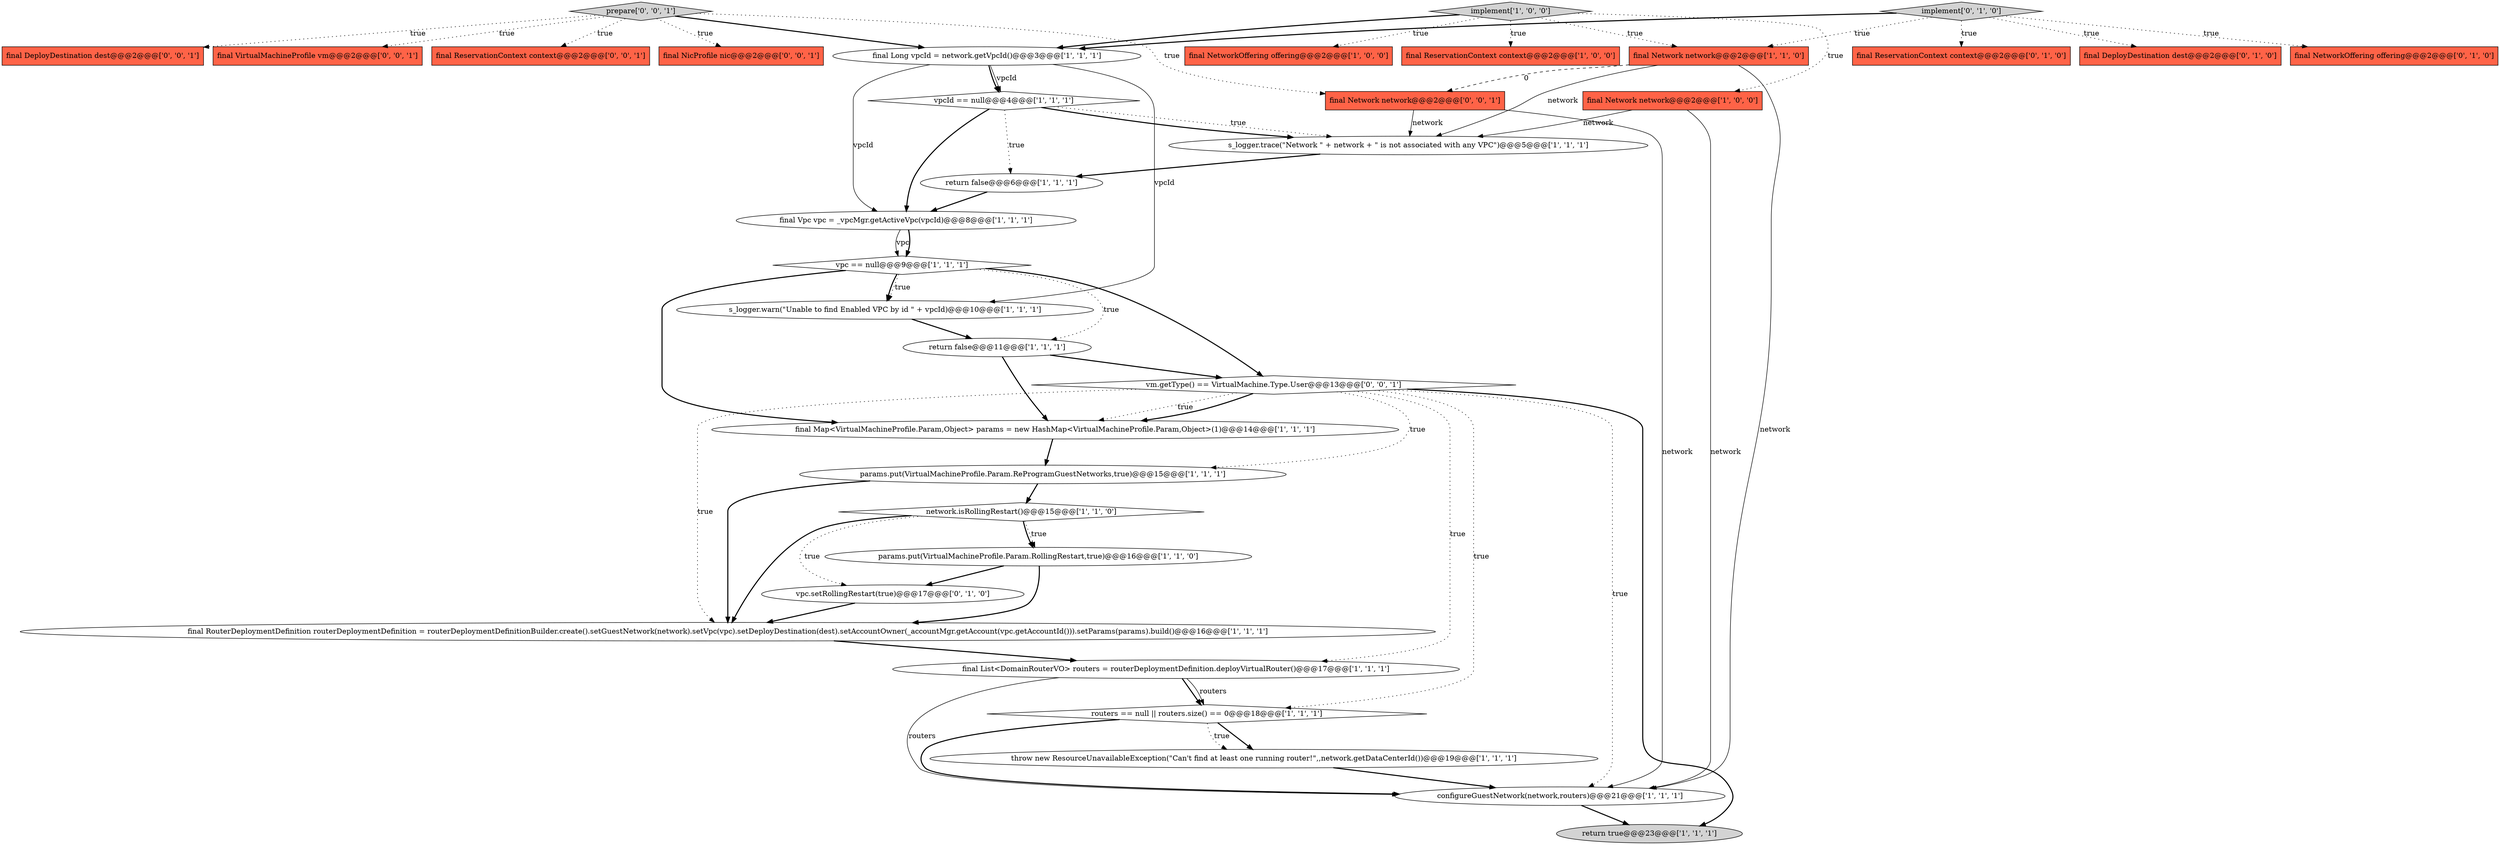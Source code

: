 digraph {
34 [style = filled, label = "vm.getType() == VirtualMachine.Type.User@@@13@@@['0', '0', '1']", fillcolor = white, shape = diamond image = "AAA0AAABBB3BBB"];
21 [style = filled, label = "return false@@@11@@@['1', '1', '1']", fillcolor = white, shape = ellipse image = "AAA0AAABBB1BBB"];
3 [style = filled, label = "implement['1', '0', '0']", fillcolor = lightgray, shape = diamond image = "AAA0AAABBB1BBB"];
17 [style = filled, label = "return true@@@23@@@['1', '1', '1']", fillcolor = lightgray, shape = ellipse image = "AAA0AAABBB1BBB"];
20 [style = filled, label = "s_logger.warn(\"Unable to find Enabled VPC by id \" + vpcId)@@@10@@@['1', '1', '1']", fillcolor = white, shape = ellipse image = "AAA0AAABBB1BBB"];
28 [style = filled, label = "final ReservationContext context@@@2@@@['0', '0', '1']", fillcolor = tomato, shape = box image = "AAA0AAABBB3BBB"];
27 [style = filled, label = "final ReservationContext context@@@2@@@['0', '1', '0']", fillcolor = tomato, shape = box image = "AAA0AAABBB2BBB"];
12 [style = filled, label = "network.isRollingRestart()@@@15@@@['1', '1', '0']", fillcolor = white, shape = diamond image = "AAA0AAABBB1BBB"];
24 [style = filled, label = "vpc.setRollingRestart(true)@@@17@@@['0', '1', '0']", fillcolor = white, shape = ellipse image = "AAA1AAABBB2BBB"];
2 [style = filled, label = "final List<DomainRouterVO> routers = routerDeploymentDefinition.deployVirtualRouter()@@@17@@@['1', '1', '1']", fillcolor = white, shape = ellipse image = "AAA0AAABBB1BBB"];
5 [style = filled, label = "s_logger.trace(\"Network \" + network + \" is not associated with any VPC\")@@@5@@@['1', '1', '1']", fillcolor = white, shape = ellipse image = "AAA0AAABBB1BBB"];
30 [style = filled, label = "final NicProfile nic@@@2@@@['0', '0', '1']", fillcolor = tomato, shape = box image = "AAA0AAABBB3BBB"];
23 [style = filled, label = "final DeployDestination dest@@@2@@@['0', '1', '0']", fillcolor = tomato, shape = box image = "AAA0AAABBB2BBB"];
13 [style = filled, label = "vpcId == null@@@4@@@['1', '1', '1']", fillcolor = white, shape = diamond image = "AAA0AAABBB1BBB"];
25 [style = filled, label = "final NetworkOffering offering@@@2@@@['0', '1', '0']", fillcolor = tomato, shape = box image = "AAA0AAABBB2BBB"];
31 [style = filled, label = "prepare['0', '0', '1']", fillcolor = lightgray, shape = diamond image = "AAA0AAABBB3BBB"];
18 [style = filled, label = "final Network network@@@2@@@['1', '1', '0']", fillcolor = tomato, shape = box image = "AAA0AAABBB1BBB"];
26 [style = filled, label = "implement['0', '1', '0']", fillcolor = lightgray, shape = diamond image = "AAA0AAABBB2BBB"];
8 [style = filled, label = "final Network network@@@2@@@['1', '0', '0']", fillcolor = tomato, shape = box image = "AAA0AAABBB1BBB"];
33 [style = filled, label = "final Network network@@@2@@@['0', '0', '1']", fillcolor = tomato, shape = box image = "AAA0AAABBB3BBB"];
1 [style = filled, label = "return false@@@6@@@['1', '1', '1']", fillcolor = white, shape = ellipse image = "AAA0AAABBB1BBB"];
4 [style = filled, label = "configureGuestNetwork(network,routers)@@@21@@@['1', '1', '1']", fillcolor = white, shape = ellipse image = "AAA0AAABBB1BBB"];
7 [style = filled, label = "params.put(VirtualMachineProfile.Param.RollingRestart,true)@@@16@@@['1', '1', '0']", fillcolor = white, shape = ellipse image = "AAA0AAABBB1BBB"];
6 [style = filled, label = "final ReservationContext context@@@2@@@['1', '0', '0']", fillcolor = tomato, shape = box image = "AAA0AAABBB1BBB"];
22 [style = filled, label = "params.put(VirtualMachineProfile.Param.ReProgramGuestNetworks,true)@@@15@@@['1', '1', '1']", fillcolor = white, shape = ellipse image = "AAA0AAABBB1BBB"];
10 [style = filled, label = "routers == null || routers.size() == 0@@@18@@@['1', '1', '1']", fillcolor = white, shape = diamond image = "AAA0AAABBB1BBB"];
11 [style = filled, label = "throw new ResourceUnavailableException(\"Can't find at least one running router!\",,network.getDataCenterId())@@@19@@@['1', '1', '1']", fillcolor = white, shape = ellipse image = "AAA0AAABBB1BBB"];
9 [style = filled, label = "final RouterDeploymentDefinition routerDeploymentDefinition = routerDeploymentDefinitionBuilder.create().setGuestNetwork(network).setVpc(vpc).setDeployDestination(dest).setAccountOwner(_accountMgr.getAccount(vpc.getAccountId())).setParams(params).build()@@@16@@@['1', '1', '1']", fillcolor = white, shape = ellipse image = "AAA0AAABBB1BBB"];
14 [style = filled, label = "vpc == null@@@9@@@['1', '1', '1']", fillcolor = white, shape = diamond image = "AAA0AAABBB1BBB"];
19 [style = filled, label = "final Map<VirtualMachineProfile.Param,Object> params = new HashMap<VirtualMachineProfile.Param,Object>(1)@@@14@@@['1', '1', '1']", fillcolor = white, shape = ellipse image = "AAA0AAABBB1BBB"];
15 [style = filled, label = "final Vpc vpc = _vpcMgr.getActiveVpc(vpcId)@@@8@@@['1', '1', '1']", fillcolor = white, shape = ellipse image = "AAA0AAABBB1BBB"];
16 [style = filled, label = "final NetworkOffering offering@@@2@@@['1', '0', '0']", fillcolor = tomato, shape = box image = "AAA0AAABBB1BBB"];
32 [style = filled, label = "final DeployDestination dest@@@2@@@['0', '0', '1']", fillcolor = tomato, shape = box image = "AAA0AAABBB3BBB"];
29 [style = filled, label = "final VirtualMachineProfile vm@@@2@@@['0', '0', '1']", fillcolor = tomato, shape = box image = "AAA0AAABBB3BBB"];
0 [style = filled, label = "final Long vpcId = network.getVpcId()@@@3@@@['1', '1', '1']", fillcolor = white, shape = ellipse image = "AAA0AAABBB1BBB"];
12->7 [style = dotted, label="true"];
34->9 [style = dotted, label="true"];
12->7 [style = bold, label=""];
8->4 [style = solid, label="network"];
18->5 [style = solid, label="network"];
33->5 [style = solid, label="network"];
13->15 [style = bold, label=""];
11->4 [style = bold, label=""];
7->24 [style = bold, label=""];
13->1 [style = dotted, label="true"];
26->25 [style = dotted, label="true"];
7->9 [style = bold, label=""];
31->28 [style = dotted, label="true"];
5->1 [style = bold, label=""];
31->33 [style = dotted, label="true"];
9->2 [style = bold, label=""];
2->4 [style = solid, label="routers"];
26->0 [style = bold, label=""];
8->5 [style = solid, label="network"];
19->22 [style = bold, label=""];
3->8 [style = dotted, label="true"];
4->17 [style = bold, label=""];
2->10 [style = bold, label=""];
10->11 [style = bold, label=""];
14->19 [style = bold, label=""];
26->18 [style = dotted, label="true"];
34->4 [style = dotted, label="true"];
0->13 [style = bold, label=""];
22->9 [style = bold, label=""];
34->17 [style = bold, label=""];
15->14 [style = solid, label="vpc"];
34->19 [style = dotted, label="true"];
26->23 [style = dotted, label="true"];
0->15 [style = solid, label="vpcId"];
12->9 [style = bold, label=""];
20->21 [style = bold, label=""];
14->21 [style = dotted, label="true"];
21->19 [style = bold, label=""];
34->2 [style = dotted, label="true"];
34->10 [style = dotted, label="true"];
15->14 [style = bold, label=""];
10->4 [style = bold, label=""];
3->18 [style = dotted, label="true"];
3->0 [style = bold, label=""];
3->6 [style = dotted, label="true"];
31->30 [style = dotted, label="true"];
33->4 [style = solid, label="network"];
1->15 [style = bold, label=""];
14->34 [style = bold, label=""];
31->29 [style = dotted, label="true"];
14->20 [style = dotted, label="true"];
24->9 [style = bold, label=""];
21->34 [style = bold, label=""];
31->32 [style = dotted, label="true"];
18->33 [style = dashed, label="0"];
13->5 [style = dotted, label="true"];
0->13 [style = solid, label="vpcId"];
0->20 [style = solid, label="vpcId"];
22->12 [style = bold, label=""];
10->11 [style = dotted, label="true"];
2->10 [style = solid, label="routers"];
34->19 [style = bold, label=""];
3->16 [style = dotted, label="true"];
26->27 [style = dotted, label="true"];
18->4 [style = solid, label="network"];
34->22 [style = dotted, label="true"];
13->5 [style = bold, label=""];
14->20 [style = bold, label=""];
31->0 [style = bold, label=""];
12->24 [style = dotted, label="true"];
}
